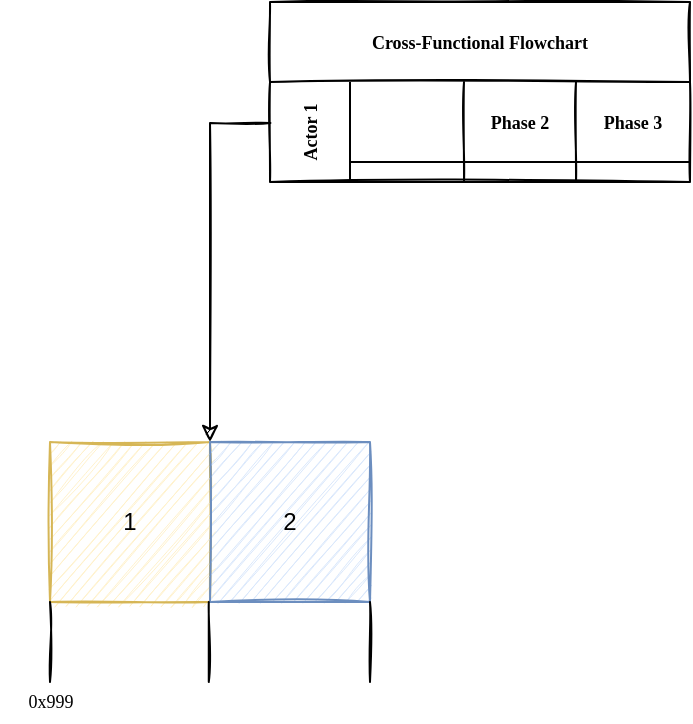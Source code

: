 <mxfile version="20.3.6" type="github">
  <diagram id="Pz5IF9zQip1CYp-tp4jS" name="第 1 页">
    <mxGraphModel dx="891" dy="481" grid="1" gridSize="10" guides="1" tooltips="1" connect="1" arrows="1" fold="1" page="1" pageScale="1" pageWidth="827" pageHeight="1169" math="0" shadow="0">
      <root>
        <mxCell id="0" />
        <mxCell id="1" parent="0" />
        <mxCell id="-KzIHQ05vr_pXWJsHlIo-1" value="1" style="whiteSpace=wrap;html=1;aspect=fixed;fillColor=#fff2cc;strokeColor=#d6b656;sketch=1;" vertex="1" parent="1">
          <mxGeometry x="380" y="240" width="80" height="80" as="geometry" />
        </mxCell>
        <mxCell id="-KzIHQ05vr_pXWJsHlIo-2" value="2" style="whiteSpace=wrap;html=1;aspect=fixed;sketch=1;fillColor=#dae8fc;strokeColor=#6c8ebf;" vertex="1" parent="1">
          <mxGeometry x="460" y="240" width="80" height="80" as="geometry" />
        </mxCell>
        <mxCell id="-KzIHQ05vr_pXWJsHlIo-3" value="" style="endArrow=none;html=1;rounded=0;sketch=1;" edge="1" parent="1">
          <mxGeometry width="50" height="50" relative="1" as="geometry">
            <mxPoint x="380" y="360" as="sourcePoint" />
            <mxPoint x="380" y="320" as="targetPoint" />
          </mxGeometry>
        </mxCell>
        <mxCell id="-KzIHQ05vr_pXWJsHlIo-4" value="" style="endArrow=none;html=1;rounded=0;sketch=1;" edge="1" parent="1">
          <mxGeometry width="50" height="50" relative="1" as="geometry">
            <mxPoint x="459.38" y="360.0" as="sourcePoint" />
            <mxPoint x="459.38" y="320.0" as="targetPoint" />
          </mxGeometry>
        </mxCell>
        <mxCell id="-KzIHQ05vr_pXWJsHlIo-5" value="" style="endArrow=none;html=1;rounded=0;sketch=1;" edge="1" parent="1">
          <mxGeometry width="50" height="50" relative="1" as="geometry">
            <mxPoint x="540" y="360.0" as="sourcePoint" />
            <mxPoint x="540" y="320.0" as="targetPoint" />
          </mxGeometry>
        </mxCell>
        <mxCell id="-KzIHQ05vr_pXWJsHlIo-6" value="0x999" style="text;html=1;align=center;verticalAlign=middle;resizable=0;points=[];autosize=1;strokeColor=none;fillColor=none;sketch=0;fontFamily=Comic Sans MS;fontSize=9;" vertex="1" parent="1">
          <mxGeometry x="355" y="360" width="50" height="20" as="geometry" />
        </mxCell>
        <mxCell id="-KzIHQ05vr_pXWJsHlIo-7" value="Cross-Functional Flowchart" style="shape=table;childLayout=tableLayout;startSize=40;collapsible=0;recursiveResize=0;expand=0;fontStyle=1;sketch=1;fontFamily=Comic Sans MS;fontSize=9;" vertex="1" parent="1">
          <mxGeometry x="490" y="20" width="210" height="90" as="geometry" />
        </mxCell>
        <mxCell id="-KzIHQ05vr_pXWJsHlIo-8" value="Actor 1" style="shape=tableRow;horizontal=0;startSize=40;swimlaneHead=0;swimlaneBody=0;top=0;left=0;bottom=0;right=0;dropTarget=0;fillColor=none;collapsible=0;recursiveResize=0;expand=0;fontStyle=1;sketch=0;fontFamily=Comic Sans MS;fontSize=9;" vertex="1" parent="-KzIHQ05vr_pXWJsHlIo-7">
          <mxGeometry y="40" width="210" height="50" as="geometry" />
        </mxCell>
        <mxCell id="-KzIHQ05vr_pXWJsHlIo-9" value="" style="swimlane;swimlaneHead=0;swimlaneBody=0;fontStyle=0;connectable=0;fillColor=none;startSize=40;collapsible=0;recursiveResize=0;expand=0;fontStyle=1;sketch=0;fontFamily=Comic Sans MS;fontSize=9;" vertex="1" parent="-KzIHQ05vr_pXWJsHlIo-8">
          <mxGeometry x="40" width="57" height="50" as="geometry">
            <mxRectangle width="57" height="50" as="alternateBounds" />
          </mxGeometry>
        </mxCell>
        <mxCell id="-KzIHQ05vr_pXWJsHlIo-10" value="Phase 2" style="swimlane;swimlaneHead=0;swimlaneBody=0;fontStyle=0;connectable=0;fillColor=none;startSize=40;collapsible=0;recursiveResize=0;expand=0;fontStyle=1;sketch=0;fontFamily=Comic Sans MS;fontSize=9;" vertex="1" parent="-KzIHQ05vr_pXWJsHlIo-8">
          <mxGeometry x="97" width="56" height="50" as="geometry">
            <mxRectangle width="56" height="50" as="alternateBounds" />
          </mxGeometry>
        </mxCell>
        <mxCell id="-KzIHQ05vr_pXWJsHlIo-11" value="Phase 3" style="swimlane;swimlaneHead=0;swimlaneBody=0;fontStyle=0;connectable=0;fillColor=none;startSize=40;collapsible=0;recursiveResize=0;expand=0;fontStyle=1;sketch=0;fontFamily=Comic Sans MS;fontSize=9;" vertex="1" parent="-KzIHQ05vr_pXWJsHlIo-8">
          <mxGeometry x="153" width="57" height="50" as="geometry">
            <mxRectangle width="57" height="50" as="alternateBounds" />
          </mxGeometry>
        </mxCell>
        <mxCell id="-KzIHQ05vr_pXWJsHlIo-20" style="edgeStyle=orthogonalEdgeStyle;rounded=0;sketch=1;orthogonalLoop=1;jettySize=auto;html=1;entryX=1;entryY=0;entryDx=0;entryDy=0;fontFamily=Comic Sans MS;fontSize=9;exitX=0.001;exitY=0.409;exitDx=0;exitDy=0;exitPerimeter=0;" edge="1" parent="1" source="-KzIHQ05vr_pXWJsHlIo-8" target="-KzIHQ05vr_pXWJsHlIo-1">
          <mxGeometry relative="1" as="geometry">
            <mxPoint x="460" y="85" as="sourcePoint" />
          </mxGeometry>
        </mxCell>
      </root>
    </mxGraphModel>
  </diagram>
</mxfile>
